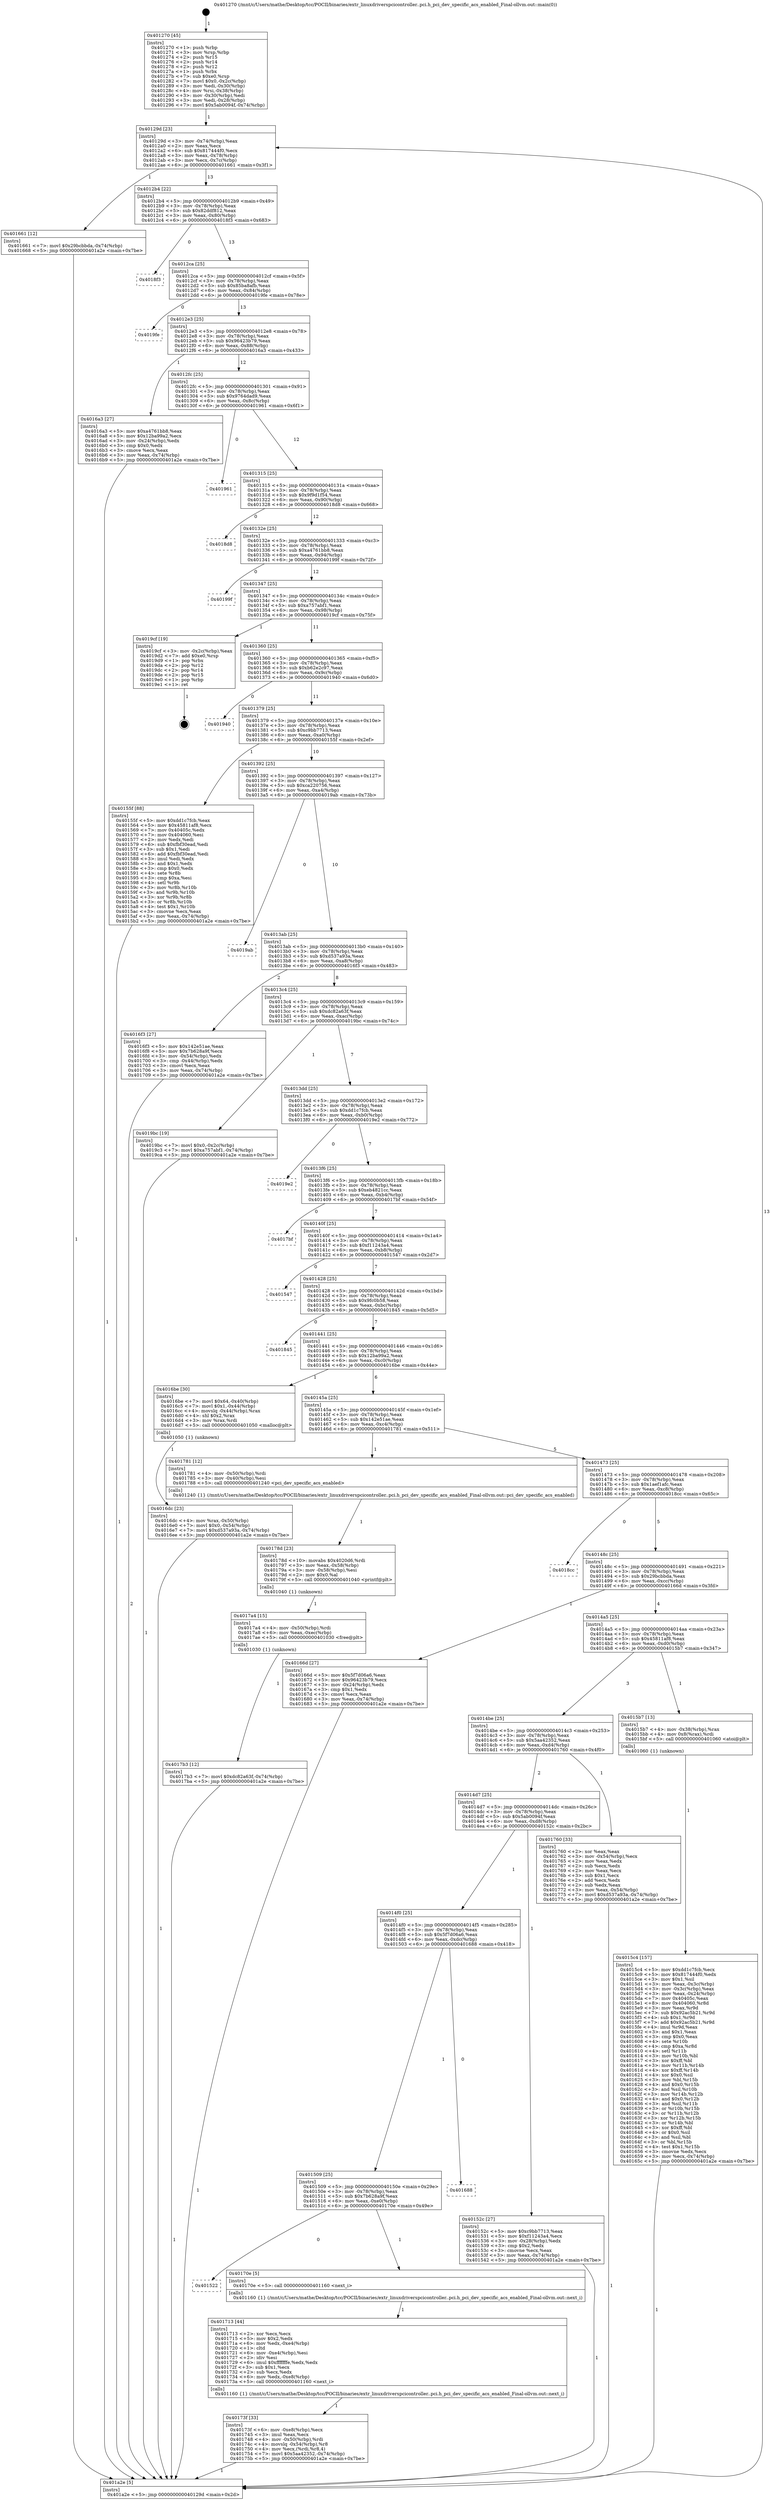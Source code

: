 digraph "0x401270" {
  label = "0x401270 (/mnt/c/Users/mathe/Desktop/tcc/POCII/binaries/extr_linuxdriverspcicontroller..pci.h_pci_dev_specific_acs_enabled_Final-ollvm.out::main(0))"
  labelloc = "t"
  node[shape=record]

  Entry [label="",width=0.3,height=0.3,shape=circle,fillcolor=black,style=filled]
  "0x40129d" [label="{
     0x40129d [23]\l
     | [instrs]\l
     &nbsp;&nbsp;0x40129d \<+3\>: mov -0x74(%rbp),%eax\l
     &nbsp;&nbsp;0x4012a0 \<+2\>: mov %eax,%ecx\l
     &nbsp;&nbsp;0x4012a2 \<+6\>: sub $0x817444f0,%ecx\l
     &nbsp;&nbsp;0x4012a8 \<+3\>: mov %eax,-0x78(%rbp)\l
     &nbsp;&nbsp;0x4012ab \<+3\>: mov %ecx,-0x7c(%rbp)\l
     &nbsp;&nbsp;0x4012ae \<+6\>: je 0000000000401661 \<main+0x3f1\>\l
  }"]
  "0x401661" [label="{
     0x401661 [12]\l
     | [instrs]\l
     &nbsp;&nbsp;0x401661 \<+7\>: movl $0x29bcbbda,-0x74(%rbp)\l
     &nbsp;&nbsp;0x401668 \<+5\>: jmp 0000000000401a2e \<main+0x7be\>\l
  }"]
  "0x4012b4" [label="{
     0x4012b4 [22]\l
     | [instrs]\l
     &nbsp;&nbsp;0x4012b4 \<+5\>: jmp 00000000004012b9 \<main+0x49\>\l
     &nbsp;&nbsp;0x4012b9 \<+3\>: mov -0x78(%rbp),%eax\l
     &nbsp;&nbsp;0x4012bc \<+5\>: sub $0x82ddf812,%eax\l
     &nbsp;&nbsp;0x4012c1 \<+3\>: mov %eax,-0x80(%rbp)\l
     &nbsp;&nbsp;0x4012c4 \<+6\>: je 00000000004018f3 \<main+0x683\>\l
  }"]
  Exit [label="",width=0.3,height=0.3,shape=circle,fillcolor=black,style=filled,peripheries=2]
  "0x4018f3" [label="{
     0x4018f3\l
  }", style=dashed]
  "0x4012ca" [label="{
     0x4012ca [25]\l
     | [instrs]\l
     &nbsp;&nbsp;0x4012ca \<+5\>: jmp 00000000004012cf \<main+0x5f\>\l
     &nbsp;&nbsp;0x4012cf \<+3\>: mov -0x78(%rbp),%eax\l
     &nbsp;&nbsp;0x4012d2 \<+5\>: sub $0x85ba8afb,%eax\l
     &nbsp;&nbsp;0x4012d7 \<+6\>: mov %eax,-0x84(%rbp)\l
     &nbsp;&nbsp;0x4012dd \<+6\>: je 00000000004019fe \<main+0x78e\>\l
  }"]
  "0x4017b3" [label="{
     0x4017b3 [12]\l
     | [instrs]\l
     &nbsp;&nbsp;0x4017b3 \<+7\>: movl $0xdc82a63f,-0x74(%rbp)\l
     &nbsp;&nbsp;0x4017ba \<+5\>: jmp 0000000000401a2e \<main+0x7be\>\l
  }"]
  "0x4019fe" [label="{
     0x4019fe\l
  }", style=dashed]
  "0x4012e3" [label="{
     0x4012e3 [25]\l
     | [instrs]\l
     &nbsp;&nbsp;0x4012e3 \<+5\>: jmp 00000000004012e8 \<main+0x78\>\l
     &nbsp;&nbsp;0x4012e8 \<+3\>: mov -0x78(%rbp),%eax\l
     &nbsp;&nbsp;0x4012eb \<+5\>: sub $0x96423b79,%eax\l
     &nbsp;&nbsp;0x4012f0 \<+6\>: mov %eax,-0x88(%rbp)\l
     &nbsp;&nbsp;0x4012f6 \<+6\>: je 00000000004016a3 \<main+0x433\>\l
  }"]
  "0x4017a4" [label="{
     0x4017a4 [15]\l
     | [instrs]\l
     &nbsp;&nbsp;0x4017a4 \<+4\>: mov -0x50(%rbp),%rdi\l
     &nbsp;&nbsp;0x4017a8 \<+6\>: mov %eax,-0xec(%rbp)\l
     &nbsp;&nbsp;0x4017ae \<+5\>: call 0000000000401030 \<free@plt\>\l
     | [calls]\l
     &nbsp;&nbsp;0x401030 \{1\} (unknown)\l
  }"]
  "0x4016a3" [label="{
     0x4016a3 [27]\l
     | [instrs]\l
     &nbsp;&nbsp;0x4016a3 \<+5\>: mov $0xa4761bb8,%eax\l
     &nbsp;&nbsp;0x4016a8 \<+5\>: mov $0x12ba99a2,%ecx\l
     &nbsp;&nbsp;0x4016ad \<+3\>: mov -0x24(%rbp),%edx\l
     &nbsp;&nbsp;0x4016b0 \<+3\>: cmp $0x0,%edx\l
     &nbsp;&nbsp;0x4016b3 \<+3\>: cmove %ecx,%eax\l
     &nbsp;&nbsp;0x4016b6 \<+3\>: mov %eax,-0x74(%rbp)\l
     &nbsp;&nbsp;0x4016b9 \<+5\>: jmp 0000000000401a2e \<main+0x7be\>\l
  }"]
  "0x4012fc" [label="{
     0x4012fc [25]\l
     | [instrs]\l
     &nbsp;&nbsp;0x4012fc \<+5\>: jmp 0000000000401301 \<main+0x91\>\l
     &nbsp;&nbsp;0x401301 \<+3\>: mov -0x78(%rbp),%eax\l
     &nbsp;&nbsp;0x401304 \<+5\>: sub $0x9764dad9,%eax\l
     &nbsp;&nbsp;0x401309 \<+6\>: mov %eax,-0x8c(%rbp)\l
     &nbsp;&nbsp;0x40130f \<+6\>: je 0000000000401961 \<main+0x6f1\>\l
  }"]
  "0x40178d" [label="{
     0x40178d [23]\l
     | [instrs]\l
     &nbsp;&nbsp;0x40178d \<+10\>: movabs $0x4020d6,%rdi\l
     &nbsp;&nbsp;0x401797 \<+3\>: mov %eax,-0x58(%rbp)\l
     &nbsp;&nbsp;0x40179a \<+3\>: mov -0x58(%rbp),%esi\l
     &nbsp;&nbsp;0x40179d \<+2\>: mov $0x0,%al\l
     &nbsp;&nbsp;0x40179f \<+5\>: call 0000000000401040 \<printf@plt\>\l
     | [calls]\l
     &nbsp;&nbsp;0x401040 \{1\} (unknown)\l
  }"]
  "0x401961" [label="{
     0x401961\l
  }", style=dashed]
  "0x401315" [label="{
     0x401315 [25]\l
     | [instrs]\l
     &nbsp;&nbsp;0x401315 \<+5\>: jmp 000000000040131a \<main+0xaa\>\l
     &nbsp;&nbsp;0x40131a \<+3\>: mov -0x78(%rbp),%eax\l
     &nbsp;&nbsp;0x40131d \<+5\>: sub $0x9f9d1f54,%eax\l
     &nbsp;&nbsp;0x401322 \<+6\>: mov %eax,-0x90(%rbp)\l
     &nbsp;&nbsp;0x401328 \<+6\>: je 00000000004018d8 \<main+0x668\>\l
  }"]
  "0x40173f" [label="{
     0x40173f [33]\l
     | [instrs]\l
     &nbsp;&nbsp;0x40173f \<+6\>: mov -0xe8(%rbp),%ecx\l
     &nbsp;&nbsp;0x401745 \<+3\>: imul %eax,%ecx\l
     &nbsp;&nbsp;0x401748 \<+4\>: mov -0x50(%rbp),%rdi\l
     &nbsp;&nbsp;0x40174c \<+4\>: movslq -0x54(%rbp),%r8\l
     &nbsp;&nbsp;0x401750 \<+4\>: mov %ecx,(%rdi,%r8,4)\l
     &nbsp;&nbsp;0x401754 \<+7\>: movl $0x5aa42352,-0x74(%rbp)\l
     &nbsp;&nbsp;0x40175b \<+5\>: jmp 0000000000401a2e \<main+0x7be\>\l
  }"]
  "0x4018d8" [label="{
     0x4018d8\l
  }", style=dashed]
  "0x40132e" [label="{
     0x40132e [25]\l
     | [instrs]\l
     &nbsp;&nbsp;0x40132e \<+5\>: jmp 0000000000401333 \<main+0xc3\>\l
     &nbsp;&nbsp;0x401333 \<+3\>: mov -0x78(%rbp),%eax\l
     &nbsp;&nbsp;0x401336 \<+5\>: sub $0xa4761bb8,%eax\l
     &nbsp;&nbsp;0x40133b \<+6\>: mov %eax,-0x94(%rbp)\l
     &nbsp;&nbsp;0x401341 \<+6\>: je 000000000040199f \<main+0x72f\>\l
  }"]
  "0x401713" [label="{
     0x401713 [44]\l
     | [instrs]\l
     &nbsp;&nbsp;0x401713 \<+2\>: xor %ecx,%ecx\l
     &nbsp;&nbsp;0x401715 \<+5\>: mov $0x2,%edx\l
     &nbsp;&nbsp;0x40171a \<+6\>: mov %edx,-0xe4(%rbp)\l
     &nbsp;&nbsp;0x401720 \<+1\>: cltd\l
     &nbsp;&nbsp;0x401721 \<+6\>: mov -0xe4(%rbp),%esi\l
     &nbsp;&nbsp;0x401727 \<+2\>: idiv %esi\l
     &nbsp;&nbsp;0x401729 \<+6\>: imul $0xfffffffe,%edx,%edx\l
     &nbsp;&nbsp;0x40172f \<+3\>: sub $0x1,%ecx\l
     &nbsp;&nbsp;0x401732 \<+2\>: sub %ecx,%edx\l
     &nbsp;&nbsp;0x401734 \<+6\>: mov %edx,-0xe8(%rbp)\l
     &nbsp;&nbsp;0x40173a \<+5\>: call 0000000000401160 \<next_i\>\l
     | [calls]\l
     &nbsp;&nbsp;0x401160 \{1\} (/mnt/c/Users/mathe/Desktop/tcc/POCII/binaries/extr_linuxdriverspcicontroller..pci.h_pci_dev_specific_acs_enabled_Final-ollvm.out::next_i)\l
  }"]
  "0x40199f" [label="{
     0x40199f\l
  }", style=dashed]
  "0x401347" [label="{
     0x401347 [25]\l
     | [instrs]\l
     &nbsp;&nbsp;0x401347 \<+5\>: jmp 000000000040134c \<main+0xdc\>\l
     &nbsp;&nbsp;0x40134c \<+3\>: mov -0x78(%rbp),%eax\l
     &nbsp;&nbsp;0x40134f \<+5\>: sub $0xa757abf1,%eax\l
     &nbsp;&nbsp;0x401354 \<+6\>: mov %eax,-0x98(%rbp)\l
     &nbsp;&nbsp;0x40135a \<+6\>: je 00000000004019cf \<main+0x75f\>\l
  }"]
  "0x401522" [label="{
     0x401522\l
  }", style=dashed]
  "0x4019cf" [label="{
     0x4019cf [19]\l
     | [instrs]\l
     &nbsp;&nbsp;0x4019cf \<+3\>: mov -0x2c(%rbp),%eax\l
     &nbsp;&nbsp;0x4019d2 \<+7\>: add $0xe0,%rsp\l
     &nbsp;&nbsp;0x4019d9 \<+1\>: pop %rbx\l
     &nbsp;&nbsp;0x4019da \<+2\>: pop %r12\l
     &nbsp;&nbsp;0x4019dc \<+2\>: pop %r14\l
     &nbsp;&nbsp;0x4019de \<+2\>: pop %r15\l
     &nbsp;&nbsp;0x4019e0 \<+1\>: pop %rbp\l
     &nbsp;&nbsp;0x4019e1 \<+1\>: ret\l
  }"]
  "0x401360" [label="{
     0x401360 [25]\l
     | [instrs]\l
     &nbsp;&nbsp;0x401360 \<+5\>: jmp 0000000000401365 \<main+0xf5\>\l
     &nbsp;&nbsp;0x401365 \<+3\>: mov -0x78(%rbp),%eax\l
     &nbsp;&nbsp;0x401368 \<+5\>: sub $0xb62e2c97,%eax\l
     &nbsp;&nbsp;0x40136d \<+6\>: mov %eax,-0x9c(%rbp)\l
     &nbsp;&nbsp;0x401373 \<+6\>: je 0000000000401940 \<main+0x6d0\>\l
  }"]
  "0x40170e" [label="{
     0x40170e [5]\l
     | [instrs]\l
     &nbsp;&nbsp;0x40170e \<+5\>: call 0000000000401160 \<next_i\>\l
     | [calls]\l
     &nbsp;&nbsp;0x401160 \{1\} (/mnt/c/Users/mathe/Desktop/tcc/POCII/binaries/extr_linuxdriverspcicontroller..pci.h_pci_dev_specific_acs_enabled_Final-ollvm.out::next_i)\l
  }"]
  "0x401940" [label="{
     0x401940\l
  }", style=dashed]
  "0x401379" [label="{
     0x401379 [25]\l
     | [instrs]\l
     &nbsp;&nbsp;0x401379 \<+5\>: jmp 000000000040137e \<main+0x10e\>\l
     &nbsp;&nbsp;0x40137e \<+3\>: mov -0x78(%rbp),%eax\l
     &nbsp;&nbsp;0x401381 \<+5\>: sub $0xc9bb7713,%eax\l
     &nbsp;&nbsp;0x401386 \<+6\>: mov %eax,-0xa0(%rbp)\l
     &nbsp;&nbsp;0x40138c \<+6\>: je 000000000040155f \<main+0x2ef\>\l
  }"]
  "0x401509" [label="{
     0x401509 [25]\l
     | [instrs]\l
     &nbsp;&nbsp;0x401509 \<+5\>: jmp 000000000040150e \<main+0x29e\>\l
     &nbsp;&nbsp;0x40150e \<+3\>: mov -0x78(%rbp),%eax\l
     &nbsp;&nbsp;0x401511 \<+5\>: sub $0x7b628a9f,%eax\l
     &nbsp;&nbsp;0x401516 \<+6\>: mov %eax,-0xe0(%rbp)\l
     &nbsp;&nbsp;0x40151c \<+6\>: je 000000000040170e \<main+0x49e\>\l
  }"]
  "0x40155f" [label="{
     0x40155f [88]\l
     | [instrs]\l
     &nbsp;&nbsp;0x40155f \<+5\>: mov $0xdd1c7fcb,%eax\l
     &nbsp;&nbsp;0x401564 \<+5\>: mov $0x45811af8,%ecx\l
     &nbsp;&nbsp;0x401569 \<+7\>: mov 0x40405c,%edx\l
     &nbsp;&nbsp;0x401570 \<+7\>: mov 0x404060,%esi\l
     &nbsp;&nbsp;0x401577 \<+2\>: mov %edx,%edi\l
     &nbsp;&nbsp;0x401579 \<+6\>: sub $0xfbf30ead,%edi\l
     &nbsp;&nbsp;0x40157f \<+3\>: sub $0x1,%edi\l
     &nbsp;&nbsp;0x401582 \<+6\>: add $0xfbf30ead,%edi\l
     &nbsp;&nbsp;0x401588 \<+3\>: imul %edi,%edx\l
     &nbsp;&nbsp;0x40158b \<+3\>: and $0x1,%edx\l
     &nbsp;&nbsp;0x40158e \<+3\>: cmp $0x0,%edx\l
     &nbsp;&nbsp;0x401591 \<+4\>: sete %r8b\l
     &nbsp;&nbsp;0x401595 \<+3\>: cmp $0xa,%esi\l
     &nbsp;&nbsp;0x401598 \<+4\>: setl %r9b\l
     &nbsp;&nbsp;0x40159c \<+3\>: mov %r8b,%r10b\l
     &nbsp;&nbsp;0x40159f \<+3\>: and %r9b,%r10b\l
     &nbsp;&nbsp;0x4015a2 \<+3\>: xor %r9b,%r8b\l
     &nbsp;&nbsp;0x4015a5 \<+3\>: or %r8b,%r10b\l
     &nbsp;&nbsp;0x4015a8 \<+4\>: test $0x1,%r10b\l
     &nbsp;&nbsp;0x4015ac \<+3\>: cmovne %ecx,%eax\l
     &nbsp;&nbsp;0x4015af \<+3\>: mov %eax,-0x74(%rbp)\l
     &nbsp;&nbsp;0x4015b2 \<+5\>: jmp 0000000000401a2e \<main+0x7be\>\l
  }"]
  "0x401392" [label="{
     0x401392 [25]\l
     | [instrs]\l
     &nbsp;&nbsp;0x401392 \<+5\>: jmp 0000000000401397 \<main+0x127\>\l
     &nbsp;&nbsp;0x401397 \<+3\>: mov -0x78(%rbp),%eax\l
     &nbsp;&nbsp;0x40139a \<+5\>: sub $0xca220756,%eax\l
     &nbsp;&nbsp;0x40139f \<+6\>: mov %eax,-0xa4(%rbp)\l
     &nbsp;&nbsp;0x4013a5 \<+6\>: je 00000000004019ab \<main+0x73b\>\l
  }"]
  "0x401688" [label="{
     0x401688\l
  }", style=dashed]
  "0x4019ab" [label="{
     0x4019ab\l
  }", style=dashed]
  "0x4013ab" [label="{
     0x4013ab [25]\l
     | [instrs]\l
     &nbsp;&nbsp;0x4013ab \<+5\>: jmp 00000000004013b0 \<main+0x140\>\l
     &nbsp;&nbsp;0x4013b0 \<+3\>: mov -0x78(%rbp),%eax\l
     &nbsp;&nbsp;0x4013b3 \<+5\>: sub $0xd537a93a,%eax\l
     &nbsp;&nbsp;0x4013b8 \<+6\>: mov %eax,-0xa8(%rbp)\l
     &nbsp;&nbsp;0x4013be \<+6\>: je 00000000004016f3 \<main+0x483\>\l
  }"]
  "0x4016dc" [label="{
     0x4016dc [23]\l
     | [instrs]\l
     &nbsp;&nbsp;0x4016dc \<+4\>: mov %rax,-0x50(%rbp)\l
     &nbsp;&nbsp;0x4016e0 \<+7\>: movl $0x0,-0x54(%rbp)\l
     &nbsp;&nbsp;0x4016e7 \<+7\>: movl $0xd537a93a,-0x74(%rbp)\l
     &nbsp;&nbsp;0x4016ee \<+5\>: jmp 0000000000401a2e \<main+0x7be\>\l
  }"]
  "0x4016f3" [label="{
     0x4016f3 [27]\l
     | [instrs]\l
     &nbsp;&nbsp;0x4016f3 \<+5\>: mov $0x142e51ae,%eax\l
     &nbsp;&nbsp;0x4016f8 \<+5\>: mov $0x7b628a9f,%ecx\l
     &nbsp;&nbsp;0x4016fd \<+3\>: mov -0x54(%rbp),%edx\l
     &nbsp;&nbsp;0x401700 \<+3\>: cmp -0x44(%rbp),%edx\l
     &nbsp;&nbsp;0x401703 \<+3\>: cmovl %ecx,%eax\l
     &nbsp;&nbsp;0x401706 \<+3\>: mov %eax,-0x74(%rbp)\l
     &nbsp;&nbsp;0x401709 \<+5\>: jmp 0000000000401a2e \<main+0x7be\>\l
  }"]
  "0x4013c4" [label="{
     0x4013c4 [25]\l
     | [instrs]\l
     &nbsp;&nbsp;0x4013c4 \<+5\>: jmp 00000000004013c9 \<main+0x159\>\l
     &nbsp;&nbsp;0x4013c9 \<+3\>: mov -0x78(%rbp),%eax\l
     &nbsp;&nbsp;0x4013cc \<+5\>: sub $0xdc82a63f,%eax\l
     &nbsp;&nbsp;0x4013d1 \<+6\>: mov %eax,-0xac(%rbp)\l
     &nbsp;&nbsp;0x4013d7 \<+6\>: je 00000000004019bc \<main+0x74c\>\l
  }"]
  "0x4015c4" [label="{
     0x4015c4 [157]\l
     | [instrs]\l
     &nbsp;&nbsp;0x4015c4 \<+5\>: mov $0xdd1c7fcb,%ecx\l
     &nbsp;&nbsp;0x4015c9 \<+5\>: mov $0x817444f0,%edx\l
     &nbsp;&nbsp;0x4015ce \<+3\>: mov $0x1,%sil\l
     &nbsp;&nbsp;0x4015d1 \<+3\>: mov %eax,-0x3c(%rbp)\l
     &nbsp;&nbsp;0x4015d4 \<+3\>: mov -0x3c(%rbp),%eax\l
     &nbsp;&nbsp;0x4015d7 \<+3\>: mov %eax,-0x24(%rbp)\l
     &nbsp;&nbsp;0x4015da \<+7\>: mov 0x40405c,%eax\l
     &nbsp;&nbsp;0x4015e1 \<+8\>: mov 0x404060,%r8d\l
     &nbsp;&nbsp;0x4015e9 \<+3\>: mov %eax,%r9d\l
     &nbsp;&nbsp;0x4015ec \<+7\>: sub $0x92ac5b21,%r9d\l
     &nbsp;&nbsp;0x4015f3 \<+4\>: sub $0x1,%r9d\l
     &nbsp;&nbsp;0x4015f7 \<+7\>: add $0x92ac5b21,%r9d\l
     &nbsp;&nbsp;0x4015fe \<+4\>: imul %r9d,%eax\l
     &nbsp;&nbsp;0x401602 \<+3\>: and $0x1,%eax\l
     &nbsp;&nbsp;0x401605 \<+3\>: cmp $0x0,%eax\l
     &nbsp;&nbsp;0x401608 \<+4\>: sete %r10b\l
     &nbsp;&nbsp;0x40160c \<+4\>: cmp $0xa,%r8d\l
     &nbsp;&nbsp;0x401610 \<+4\>: setl %r11b\l
     &nbsp;&nbsp;0x401614 \<+3\>: mov %r10b,%bl\l
     &nbsp;&nbsp;0x401617 \<+3\>: xor $0xff,%bl\l
     &nbsp;&nbsp;0x40161a \<+3\>: mov %r11b,%r14b\l
     &nbsp;&nbsp;0x40161d \<+4\>: xor $0xff,%r14b\l
     &nbsp;&nbsp;0x401621 \<+4\>: xor $0x0,%sil\l
     &nbsp;&nbsp;0x401625 \<+3\>: mov %bl,%r15b\l
     &nbsp;&nbsp;0x401628 \<+4\>: and $0x0,%r15b\l
     &nbsp;&nbsp;0x40162c \<+3\>: and %sil,%r10b\l
     &nbsp;&nbsp;0x40162f \<+3\>: mov %r14b,%r12b\l
     &nbsp;&nbsp;0x401632 \<+4\>: and $0x0,%r12b\l
     &nbsp;&nbsp;0x401636 \<+3\>: and %sil,%r11b\l
     &nbsp;&nbsp;0x401639 \<+3\>: or %r10b,%r15b\l
     &nbsp;&nbsp;0x40163c \<+3\>: or %r11b,%r12b\l
     &nbsp;&nbsp;0x40163f \<+3\>: xor %r12b,%r15b\l
     &nbsp;&nbsp;0x401642 \<+3\>: or %r14b,%bl\l
     &nbsp;&nbsp;0x401645 \<+3\>: xor $0xff,%bl\l
     &nbsp;&nbsp;0x401648 \<+4\>: or $0x0,%sil\l
     &nbsp;&nbsp;0x40164c \<+3\>: and %sil,%bl\l
     &nbsp;&nbsp;0x40164f \<+3\>: or %bl,%r15b\l
     &nbsp;&nbsp;0x401652 \<+4\>: test $0x1,%r15b\l
     &nbsp;&nbsp;0x401656 \<+3\>: cmovne %edx,%ecx\l
     &nbsp;&nbsp;0x401659 \<+3\>: mov %ecx,-0x74(%rbp)\l
     &nbsp;&nbsp;0x40165c \<+5\>: jmp 0000000000401a2e \<main+0x7be\>\l
  }"]
  "0x4019bc" [label="{
     0x4019bc [19]\l
     | [instrs]\l
     &nbsp;&nbsp;0x4019bc \<+7\>: movl $0x0,-0x2c(%rbp)\l
     &nbsp;&nbsp;0x4019c3 \<+7\>: movl $0xa757abf1,-0x74(%rbp)\l
     &nbsp;&nbsp;0x4019ca \<+5\>: jmp 0000000000401a2e \<main+0x7be\>\l
  }"]
  "0x4013dd" [label="{
     0x4013dd [25]\l
     | [instrs]\l
     &nbsp;&nbsp;0x4013dd \<+5\>: jmp 00000000004013e2 \<main+0x172\>\l
     &nbsp;&nbsp;0x4013e2 \<+3\>: mov -0x78(%rbp),%eax\l
     &nbsp;&nbsp;0x4013e5 \<+5\>: sub $0xdd1c7fcb,%eax\l
     &nbsp;&nbsp;0x4013ea \<+6\>: mov %eax,-0xb0(%rbp)\l
     &nbsp;&nbsp;0x4013f0 \<+6\>: je 00000000004019e2 \<main+0x772\>\l
  }"]
  "0x401270" [label="{
     0x401270 [45]\l
     | [instrs]\l
     &nbsp;&nbsp;0x401270 \<+1\>: push %rbp\l
     &nbsp;&nbsp;0x401271 \<+3\>: mov %rsp,%rbp\l
     &nbsp;&nbsp;0x401274 \<+2\>: push %r15\l
     &nbsp;&nbsp;0x401276 \<+2\>: push %r14\l
     &nbsp;&nbsp;0x401278 \<+2\>: push %r12\l
     &nbsp;&nbsp;0x40127a \<+1\>: push %rbx\l
     &nbsp;&nbsp;0x40127b \<+7\>: sub $0xe0,%rsp\l
     &nbsp;&nbsp;0x401282 \<+7\>: movl $0x0,-0x2c(%rbp)\l
     &nbsp;&nbsp;0x401289 \<+3\>: mov %edi,-0x30(%rbp)\l
     &nbsp;&nbsp;0x40128c \<+4\>: mov %rsi,-0x38(%rbp)\l
     &nbsp;&nbsp;0x401290 \<+3\>: mov -0x30(%rbp),%edi\l
     &nbsp;&nbsp;0x401293 \<+3\>: mov %edi,-0x28(%rbp)\l
     &nbsp;&nbsp;0x401296 \<+7\>: movl $0x5ab0094f,-0x74(%rbp)\l
  }"]
  "0x4019e2" [label="{
     0x4019e2\l
  }", style=dashed]
  "0x4013f6" [label="{
     0x4013f6 [25]\l
     | [instrs]\l
     &nbsp;&nbsp;0x4013f6 \<+5\>: jmp 00000000004013fb \<main+0x18b\>\l
     &nbsp;&nbsp;0x4013fb \<+3\>: mov -0x78(%rbp),%eax\l
     &nbsp;&nbsp;0x4013fe \<+5\>: sub $0xeb4821cc,%eax\l
     &nbsp;&nbsp;0x401403 \<+6\>: mov %eax,-0xb4(%rbp)\l
     &nbsp;&nbsp;0x401409 \<+6\>: je 00000000004017bf \<main+0x54f\>\l
  }"]
  "0x401a2e" [label="{
     0x401a2e [5]\l
     | [instrs]\l
     &nbsp;&nbsp;0x401a2e \<+5\>: jmp 000000000040129d \<main+0x2d\>\l
  }"]
  "0x4017bf" [label="{
     0x4017bf\l
  }", style=dashed]
  "0x40140f" [label="{
     0x40140f [25]\l
     | [instrs]\l
     &nbsp;&nbsp;0x40140f \<+5\>: jmp 0000000000401414 \<main+0x1a4\>\l
     &nbsp;&nbsp;0x401414 \<+3\>: mov -0x78(%rbp),%eax\l
     &nbsp;&nbsp;0x401417 \<+5\>: sub $0xf11243a4,%eax\l
     &nbsp;&nbsp;0x40141c \<+6\>: mov %eax,-0xb8(%rbp)\l
     &nbsp;&nbsp;0x401422 \<+6\>: je 0000000000401547 \<main+0x2d7\>\l
  }"]
  "0x4014f0" [label="{
     0x4014f0 [25]\l
     | [instrs]\l
     &nbsp;&nbsp;0x4014f0 \<+5\>: jmp 00000000004014f5 \<main+0x285\>\l
     &nbsp;&nbsp;0x4014f5 \<+3\>: mov -0x78(%rbp),%eax\l
     &nbsp;&nbsp;0x4014f8 \<+5\>: sub $0x5f7d06a6,%eax\l
     &nbsp;&nbsp;0x4014fd \<+6\>: mov %eax,-0xdc(%rbp)\l
     &nbsp;&nbsp;0x401503 \<+6\>: je 0000000000401688 \<main+0x418\>\l
  }"]
  "0x401547" [label="{
     0x401547\l
  }", style=dashed]
  "0x401428" [label="{
     0x401428 [25]\l
     | [instrs]\l
     &nbsp;&nbsp;0x401428 \<+5\>: jmp 000000000040142d \<main+0x1bd\>\l
     &nbsp;&nbsp;0x40142d \<+3\>: mov -0x78(%rbp),%eax\l
     &nbsp;&nbsp;0x401430 \<+5\>: sub $0x9fc0b58,%eax\l
     &nbsp;&nbsp;0x401435 \<+6\>: mov %eax,-0xbc(%rbp)\l
     &nbsp;&nbsp;0x40143b \<+6\>: je 0000000000401845 \<main+0x5d5\>\l
  }"]
  "0x40152c" [label="{
     0x40152c [27]\l
     | [instrs]\l
     &nbsp;&nbsp;0x40152c \<+5\>: mov $0xc9bb7713,%eax\l
     &nbsp;&nbsp;0x401531 \<+5\>: mov $0xf11243a4,%ecx\l
     &nbsp;&nbsp;0x401536 \<+3\>: mov -0x28(%rbp),%edx\l
     &nbsp;&nbsp;0x401539 \<+3\>: cmp $0x2,%edx\l
     &nbsp;&nbsp;0x40153c \<+3\>: cmovne %ecx,%eax\l
     &nbsp;&nbsp;0x40153f \<+3\>: mov %eax,-0x74(%rbp)\l
     &nbsp;&nbsp;0x401542 \<+5\>: jmp 0000000000401a2e \<main+0x7be\>\l
  }"]
  "0x401845" [label="{
     0x401845\l
  }", style=dashed]
  "0x401441" [label="{
     0x401441 [25]\l
     | [instrs]\l
     &nbsp;&nbsp;0x401441 \<+5\>: jmp 0000000000401446 \<main+0x1d6\>\l
     &nbsp;&nbsp;0x401446 \<+3\>: mov -0x78(%rbp),%eax\l
     &nbsp;&nbsp;0x401449 \<+5\>: sub $0x12ba99a2,%eax\l
     &nbsp;&nbsp;0x40144e \<+6\>: mov %eax,-0xc0(%rbp)\l
     &nbsp;&nbsp;0x401454 \<+6\>: je 00000000004016be \<main+0x44e\>\l
  }"]
  "0x4014d7" [label="{
     0x4014d7 [25]\l
     | [instrs]\l
     &nbsp;&nbsp;0x4014d7 \<+5\>: jmp 00000000004014dc \<main+0x26c\>\l
     &nbsp;&nbsp;0x4014dc \<+3\>: mov -0x78(%rbp),%eax\l
     &nbsp;&nbsp;0x4014df \<+5\>: sub $0x5ab0094f,%eax\l
     &nbsp;&nbsp;0x4014e4 \<+6\>: mov %eax,-0xd8(%rbp)\l
     &nbsp;&nbsp;0x4014ea \<+6\>: je 000000000040152c \<main+0x2bc\>\l
  }"]
  "0x4016be" [label="{
     0x4016be [30]\l
     | [instrs]\l
     &nbsp;&nbsp;0x4016be \<+7\>: movl $0x64,-0x40(%rbp)\l
     &nbsp;&nbsp;0x4016c5 \<+7\>: movl $0x1,-0x44(%rbp)\l
     &nbsp;&nbsp;0x4016cc \<+4\>: movslq -0x44(%rbp),%rax\l
     &nbsp;&nbsp;0x4016d0 \<+4\>: shl $0x2,%rax\l
     &nbsp;&nbsp;0x4016d4 \<+3\>: mov %rax,%rdi\l
     &nbsp;&nbsp;0x4016d7 \<+5\>: call 0000000000401050 \<malloc@plt\>\l
     | [calls]\l
     &nbsp;&nbsp;0x401050 \{1\} (unknown)\l
  }"]
  "0x40145a" [label="{
     0x40145a [25]\l
     | [instrs]\l
     &nbsp;&nbsp;0x40145a \<+5\>: jmp 000000000040145f \<main+0x1ef\>\l
     &nbsp;&nbsp;0x40145f \<+3\>: mov -0x78(%rbp),%eax\l
     &nbsp;&nbsp;0x401462 \<+5\>: sub $0x142e51ae,%eax\l
     &nbsp;&nbsp;0x401467 \<+6\>: mov %eax,-0xc4(%rbp)\l
     &nbsp;&nbsp;0x40146d \<+6\>: je 0000000000401781 \<main+0x511\>\l
  }"]
  "0x401760" [label="{
     0x401760 [33]\l
     | [instrs]\l
     &nbsp;&nbsp;0x401760 \<+2\>: xor %eax,%eax\l
     &nbsp;&nbsp;0x401762 \<+3\>: mov -0x54(%rbp),%ecx\l
     &nbsp;&nbsp;0x401765 \<+2\>: mov %eax,%edx\l
     &nbsp;&nbsp;0x401767 \<+2\>: sub %ecx,%edx\l
     &nbsp;&nbsp;0x401769 \<+2\>: mov %eax,%ecx\l
     &nbsp;&nbsp;0x40176b \<+3\>: sub $0x1,%ecx\l
     &nbsp;&nbsp;0x40176e \<+2\>: add %ecx,%edx\l
     &nbsp;&nbsp;0x401770 \<+2\>: sub %edx,%eax\l
     &nbsp;&nbsp;0x401772 \<+3\>: mov %eax,-0x54(%rbp)\l
     &nbsp;&nbsp;0x401775 \<+7\>: movl $0xd537a93a,-0x74(%rbp)\l
     &nbsp;&nbsp;0x40177c \<+5\>: jmp 0000000000401a2e \<main+0x7be\>\l
  }"]
  "0x401781" [label="{
     0x401781 [12]\l
     | [instrs]\l
     &nbsp;&nbsp;0x401781 \<+4\>: mov -0x50(%rbp),%rdi\l
     &nbsp;&nbsp;0x401785 \<+3\>: mov -0x40(%rbp),%esi\l
     &nbsp;&nbsp;0x401788 \<+5\>: call 0000000000401240 \<pci_dev_specific_acs_enabled\>\l
     | [calls]\l
     &nbsp;&nbsp;0x401240 \{1\} (/mnt/c/Users/mathe/Desktop/tcc/POCII/binaries/extr_linuxdriverspcicontroller..pci.h_pci_dev_specific_acs_enabled_Final-ollvm.out::pci_dev_specific_acs_enabled)\l
  }"]
  "0x401473" [label="{
     0x401473 [25]\l
     | [instrs]\l
     &nbsp;&nbsp;0x401473 \<+5\>: jmp 0000000000401478 \<main+0x208\>\l
     &nbsp;&nbsp;0x401478 \<+3\>: mov -0x78(%rbp),%eax\l
     &nbsp;&nbsp;0x40147b \<+5\>: sub $0x1aef1afc,%eax\l
     &nbsp;&nbsp;0x401480 \<+6\>: mov %eax,-0xc8(%rbp)\l
     &nbsp;&nbsp;0x401486 \<+6\>: je 00000000004018cc \<main+0x65c\>\l
  }"]
  "0x4014be" [label="{
     0x4014be [25]\l
     | [instrs]\l
     &nbsp;&nbsp;0x4014be \<+5\>: jmp 00000000004014c3 \<main+0x253\>\l
     &nbsp;&nbsp;0x4014c3 \<+3\>: mov -0x78(%rbp),%eax\l
     &nbsp;&nbsp;0x4014c6 \<+5\>: sub $0x5aa42352,%eax\l
     &nbsp;&nbsp;0x4014cb \<+6\>: mov %eax,-0xd4(%rbp)\l
     &nbsp;&nbsp;0x4014d1 \<+6\>: je 0000000000401760 \<main+0x4f0\>\l
  }"]
  "0x4018cc" [label="{
     0x4018cc\l
  }", style=dashed]
  "0x40148c" [label="{
     0x40148c [25]\l
     | [instrs]\l
     &nbsp;&nbsp;0x40148c \<+5\>: jmp 0000000000401491 \<main+0x221\>\l
     &nbsp;&nbsp;0x401491 \<+3\>: mov -0x78(%rbp),%eax\l
     &nbsp;&nbsp;0x401494 \<+5\>: sub $0x29bcbbda,%eax\l
     &nbsp;&nbsp;0x401499 \<+6\>: mov %eax,-0xcc(%rbp)\l
     &nbsp;&nbsp;0x40149f \<+6\>: je 000000000040166d \<main+0x3fd\>\l
  }"]
  "0x4015b7" [label="{
     0x4015b7 [13]\l
     | [instrs]\l
     &nbsp;&nbsp;0x4015b7 \<+4\>: mov -0x38(%rbp),%rax\l
     &nbsp;&nbsp;0x4015bb \<+4\>: mov 0x8(%rax),%rdi\l
     &nbsp;&nbsp;0x4015bf \<+5\>: call 0000000000401060 \<atoi@plt\>\l
     | [calls]\l
     &nbsp;&nbsp;0x401060 \{1\} (unknown)\l
  }"]
  "0x40166d" [label="{
     0x40166d [27]\l
     | [instrs]\l
     &nbsp;&nbsp;0x40166d \<+5\>: mov $0x5f7d06a6,%eax\l
     &nbsp;&nbsp;0x401672 \<+5\>: mov $0x96423b79,%ecx\l
     &nbsp;&nbsp;0x401677 \<+3\>: mov -0x24(%rbp),%edx\l
     &nbsp;&nbsp;0x40167a \<+3\>: cmp $0x1,%edx\l
     &nbsp;&nbsp;0x40167d \<+3\>: cmovl %ecx,%eax\l
     &nbsp;&nbsp;0x401680 \<+3\>: mov %eax,-0x74(%rbp)\l
     &nbsp;&nbsp;0x401683 \<+5\>: jmp 0000000000401a2e \<main+0x7be\>\l
  }"]
  "0x4014a5" [label="{
     0x4014a5 [25]\l
     | [instrs]\l
     &nbsp;&nbsp;0x4014a5 \<+5\>: jmp 00000000004014aa \<main+0x23a\>\l
     &nbsp;&nbsp;0x4014aa \<+3\>: mov -0x78(%rbp),%eax\l
     &nbsp;&nbsp;0x4014ad \<+5\>: sub $0x45811af8,%eax\l
     &nbsp;&nbsp;0x4014b2 \<+6\>: mov %eax,-0xd0(%rbp)\l
     &nbsp;&nbsp;0x4014b8 \<+6\>: je 00000000004015b7 \<main+0x347\>\l
  }"]
  Entry -> "0x401270" [label=" 1"]
  "0x40129d" -> "0x401661" [label=" 1"]
  "0x40129d" -> "0x4012b4" [label=" 13"]
  "0x4019cf" -> Exit [label=" 1"]
  "0x4012b4" -> "0x4018f3" [label=" 0"]
  "0x4012b4" -> "0x4012ca" [label=" 13"]
  "0x4019bc" -> "0x401a2e" [label=" 1"]
  "0x4012ca" -> "0x4019fe" [label=" 0"]
  "0x4012ca" -> "0x4012e3" [label=" 13"]
  "0x4017b3" -> "0x401a2e" [label=" 1"]
  "0x4012e3" -> "0x4016a3" [label=" 1"]
  "0x4012e3" -> "0x4012fc" [label=" 12"]
  "0x4017a4" -> "0x4017b3" [label=" 1"]
  "0x4012fc" -> "0x401961" [label=" 0"]
  "0x4012fc" -> "0x401315" [label=" 12"]
  "0x40178d" -> "0x4017a4" [label=" 1"]
  "0x401315" -> "0x4018d8" [label=" 0"]
  "0x401315" -> "0x40132e" [label=" 12"]
  "0x401781" -> "0x40178d" [label=" 1"]
  "0x40132e" -> "0x40199f" [label=" 0"]
  "0x40132e" -> "0x401347" [label=" 12"]
  "0x401760" -> "0x401a2e" [label=" 1"]
  "0x401347" -> "0x4019cf" [label=" 1"]
  "0x401347" -> "0x401360" [label=" 11"]
  "0x40173f" -> "0x401a2e" [label=" 1"]
  "0x401360" -> "0x401940" [label=" 0"]
  "0x401360" -> "0x401379" [label=" 11"]
  "0x401713" -> "0x40173f" [label=" 1"]
  "0x401379" -> "0x40155f" [label=" 1"]
  "0x401379" -> "0x401392" [label=" 10"]
  "0x401509" -> "0x401522" [label=" 0"]
  "0x401392" -> "0x4019ab" [label=" 0"]
  "0x401392" -> "0x4013ab" [label=" 10"]
  "0x401509" -> "0x40170e" [label=" 1"]
  "0x4013ab" -> "0x4016f3" [label=" 2"]
  "0x4013ab" -> "0x4013c4" [label=" 8"]
  "0x4014f0" -> "0x401509" [label=" 1"]
  "0x4013c4" -> "0x4019bc" [label=" 1"]
  "0x4013c4" -> "0x4013dd" [label=" 7"]
  "0x4014f0" -> "0x401688" [label=" 0"]
  "0x4013dd" -> "0x4019e2" [label=" 0"]
  "0x4013dd" -> "0x4013f6" [label=" 7"]
  "0x40170e" -> "0x401713" [label=" 1"]
  "0x4013f6" -> "0x4017bf" [label=" 0"]
  "0x4013f6" -> "0x40140f" [label=" 7"]
  "0x4016f3" -> "0x401a2e" [label=" 2"]
  "0x40140f" -> "0x401547" [label=" 0"]
  "0x40140f" -> "0x401428" [label=" 7"]
  "0x4016dc" -> "0x401a2e" [label=" 1"]
  "0x401428" -> "0x401845" [label=" 0"]
  "0x401428" -> "0x401441" [label=" 7"]
  "0x4016be" -> "0x4016dc" [label=" 1"]
  "0x401441" -> "0x4016be" [label=" 1"]
  "0x401441" -> "0x40145a" [label=" 6"]
  "0x40166d" -> "0x401a2e" [label=" 1"]
  "0x40145a" -> "0x401781" [label=" 1"]
  "0x40145a" -> "0x401473" [label=" 5"]
  "0x401661" -> "0x401a2e" [label=" 1"]
  "0x401473" -> "0x4018cc" [label=" 0"]
  "0x401473" -> "0x40148c" [label=" 5"]
  "0x4015b7" -> "0x4015c4" [label=" 1"]
  "0x40148c" -> "0x40166d" [label=" 1"]
  "0x40148c" -> "0x4014a5" [label=" 4"]
  "0x40155f" -> "0x401a2e" [label=" 1"]
  "0x4014a5" -> "0x4015b7" [label=" 1"]
  "0x4014a5" -> "0x4014be" [label=" 3"]
  "0x4015c4" -> "0x401a2e" [label=" 1"]
  "0x4014be" -> "0x401760" [label=" 1"]
  "0x4014be" -> "0x4014d7" [label=" 2"]
  "0x4016a3" -> "0x401a2e" [label=" 1"]
  "0x4014d7" -> "0x40152c" [label=" 1"]
  "0x4014d7" -> "0x4014f0" [label=" 1"]
  "0x40152c" -> "0x401a2e" [label=" 1"]
  "0x401270" -> "0x40129d" [label=" 1"]
  "0x401a2e" -> "0x40129d" [label=" 13"]
}
